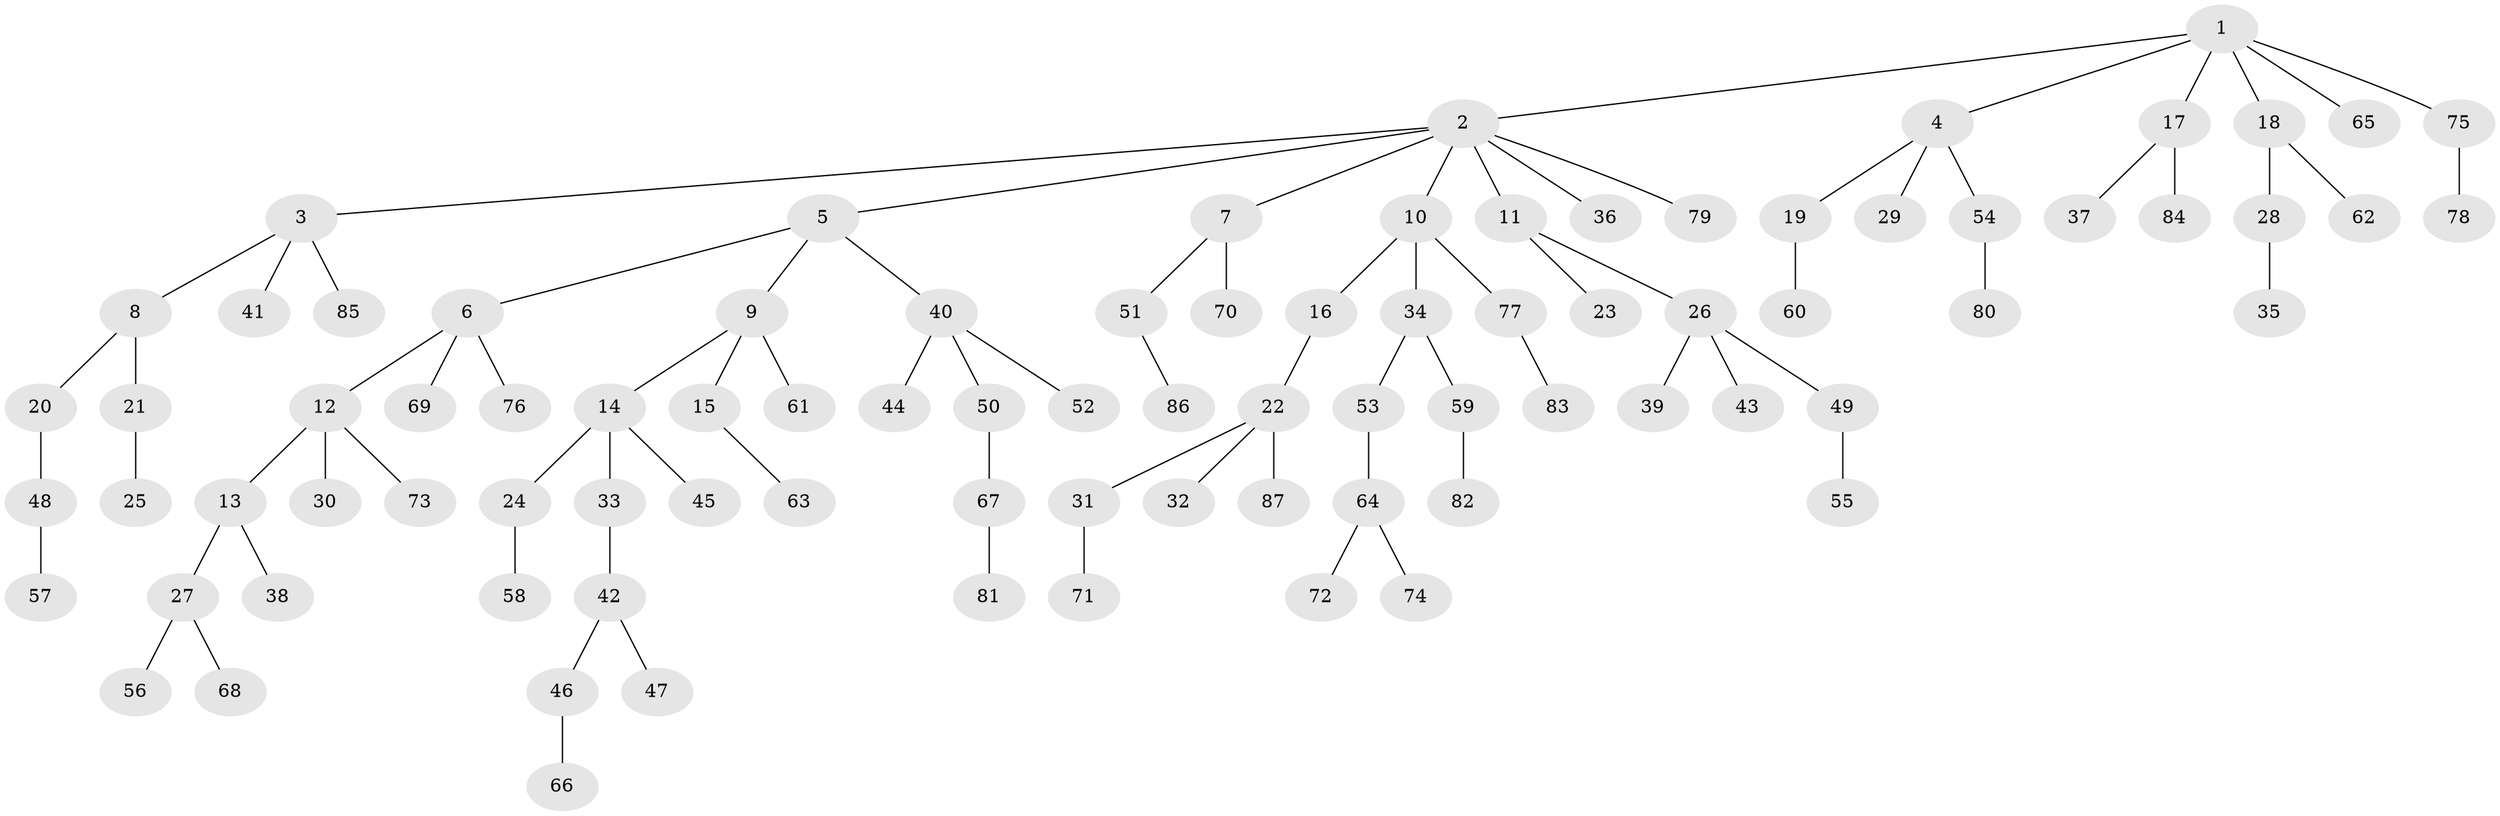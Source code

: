 // coarse degree distribution, {4: 0.07692307692307693, 11: 0.038461538461538464, 3: 0.07692307692307693, 1: 0.7692307692307693, 5: 0.038461538461538464}
// Generated by graph-tools (version 1.1) at 2025/19/03/04/25 18:19:19]
// undirected, 87 vertices, 86 edges
graph export_dot {
graph [start="1"]
  node [color=gray90,style=filled];
  1;
  2;
  3;
  4;
  5;
  6;
  7;
  8;
  9;
  10;
  11;
  12;
  13;
  14;
  15;
  16;
  17;
  18;
  19;
  20;
  21;
  22;
  23;
  24;
  25;
  26;
  27;
  28;
  29;
  30;
  31;
  32;
  33;
  34;
  35;
  36;
  37;
  38;
  39;
  40;
  41;
  42;
  43;
  44;
  45;
  46;
  47;
  48;
  49;
  50;
  51;
  52;
  53;
  54;
  55;
  56;
  57;
  58;
  59;
  60;
  61;
  62;
  63;
  64;
  65;
  66;
  67;
  68;
  69;
  70;
  71;
  72;
  73;
  74;
  75;
  76;
  77;
  78;
  79;
  80;
  81;
  82;
  83;
  84;
  85;
  86;
  87;
  1 -- 2;
  1 -- 4;
  1 -- 17;
  1 -- 18;
  1 -- 65;
  1 -- 75;
  2 -- 3;
  2 -- 5;
  2 -- 7;
  2 -- 10;
  2 -- 11;
  2 -- 36;
  2 -- 79;
  3 -- 8;
  3 -- 41;
  3 -- 85;
  4 -- 19;
  4 -- 29;
  4 -- 54;
  5 -- 6;
  5 -- 9;
  5 -- 40;
  6 -- 12;
  6 -- 69;
  6 -- 76;
  7 -- 51;
  7 -- 70;
  8 -- 20;
  8 -- 21;
  9 -- 14;
  9 -- 15;
  9 -- 61;
  10 -- 16;
  10 -- 34;
  10 -- 77;
  11 -- 23;
  11 -- 26;
  12 -- 13;
  12 -- 30;
  12 -- 73;
  13 -- 27;
  13 -- 38;
  14 -- 24;
  14 -- 33;
  14 -- 45;
  15 -- 63;
  16 -- 22;
  17 -- 37;
  17 -- 84;
  18 -- 28;
  18 -- 62;
  19 -- 60;
  20 -- 48;
  21 -- 25;
  22 -- 31;
  22 -- 32;
  22 -- 87;
  24 -- 58;
  26 -- 39;
  26 -- 43;
  26 -- 49;
  27 -- 56;
  27 -- 68;
  28 -- 35;
  31 -- 71;
  33 -- 42;
  34 -- 53;
  34 -- 59;
  40 -- 44;
  40 -- 50;
  40 -- 52;
  42 -- 46;
  42 -- 47;
  46 -- 66;
  48 -- 57;
  49 -- 55;
  50 -- 67;
  51 -- 86;
  53 -- 64;
  54 -- 80;
  59 -- 82;
  64 -- 72;
  64 -- 74;
  67 -- 81;
  75 -- 78;
  77 -- 83;
}

